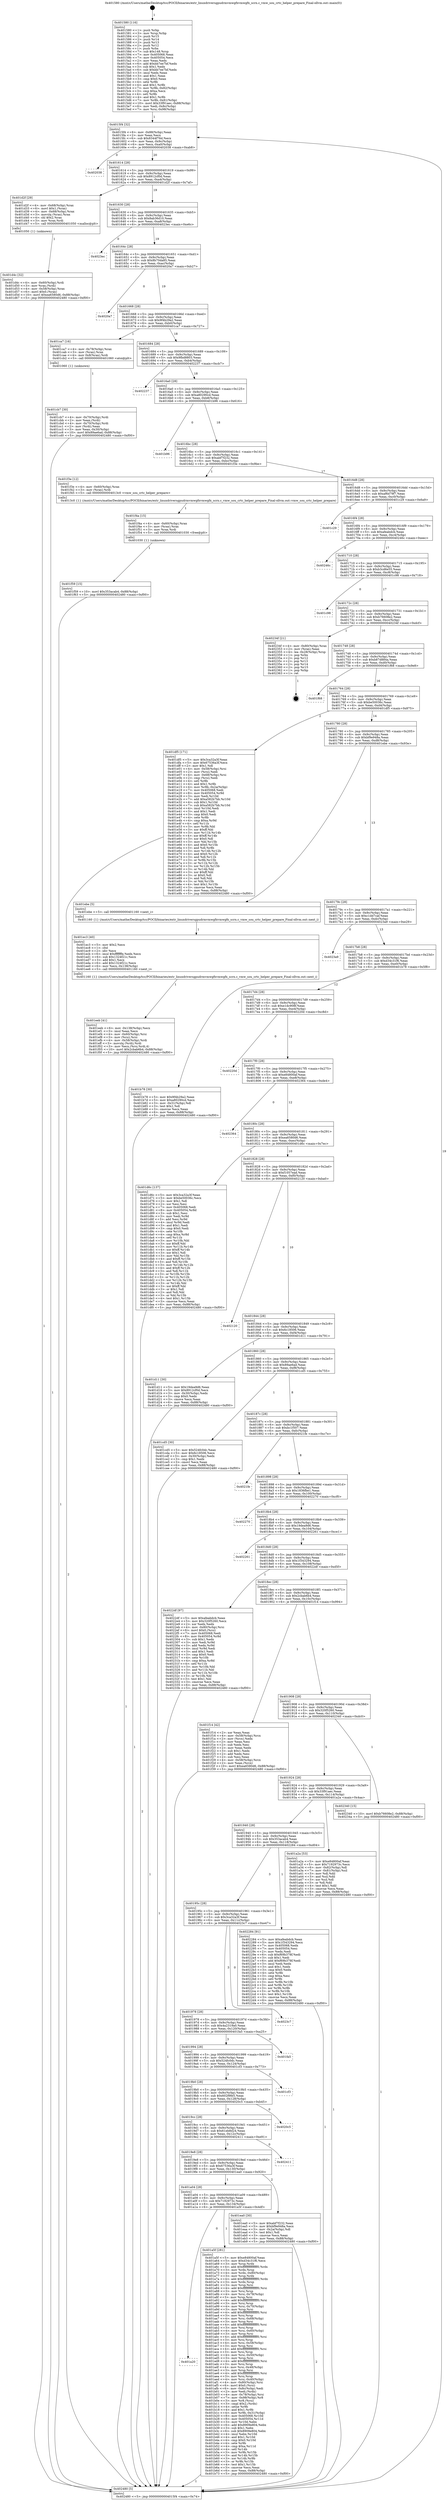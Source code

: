 digraph "0x401580" {
  label = "0x401580 (/mnt/c/Users/mathe/Desktop/tcc/POCII/binaries/extr_linuxdriversgpudrmvmwgfxvmwgfx_scrn.c_vmw_sou_crtc_helper_prepare_Final-ollvm.out::main(0))"
  labelloc = "t"
  node[shape=record]

  Entry [label="",width=0.3,height=0.3,shape=circle,fillcolor=black,style=filled]
  "0x4015f4" [label="{
     0x4015f4 [32]\l
     | [instrs]\l
     &nbsp;&nbsp;0x4015f4 \<+6\>: mov -0x88(%rbp),%eax\l
     &nbsp;&nbsp;0x4015fa \<+2\>: mov %eax,%ecx\l
     &nbsp;&nbsp;0x4015fc \<+6\>: sub $0x8344f76d,%ecx\l
     &nbsp;&nbsp;0x401602 \<+6\>: mov %eax,-0x9c(%rbp)\l
     &nbsp;&nbsp;0x401608 \<+6\>: mov %ecx,-0xa0(%rbp)\l
     &nbsp;&nbsp;0x40160e \<+6\>: je 0000000000402038 \<main+0xab8\>\l
  }"]
  "0x402038" [label="{
     0x402038\l
  }", style=dashed]
  "0x401614" [label="{
     0x401614 [28]\l
     | [instrs]\l
     &nbsp;&nbsp;0x401614 \<+5\>: jmp 0000000000401619 \<main+0x99\>\l
     &nbsp;&nbsp;0x401619 \<+6\>: mov -0x9c(%rbp),%eax\l
     &nbsp;&nbsp;0x40161f \<+5\>: sub $0x8912cf0d,%eax\l
     &nbsp;&nbsp;0x401624 \<+6\>: mov %eax,-0xa4(%rbp)\l
     &nbsp;&nbsp;0x40162a \<+6\>: je 0000000000401d2f \<main+0x7af\>\l
  }"]
  Exit [label="",width=0.3,height=0.3,shape=circle,fillcolor=black,style=filled,peripheries=2]
  "0x401d2f" [label="{
     0x401d2f [29]\l
     | [instrs]\l
     &nbsp;&nbsp;0x401d2f \<+4\>: mov -0x68(%rbp),%rax\l
     &nbsp;&nbsp;0x401d33 \<+6\>: movl $0x1,(%rax)\l
     &nbsp;&nbsp;0x401d39 \<+4\>: mov -0x68(%rbp),%rax\l
     &nbsp;&nbsp;0x401d3d \<+3\>: movslq (%rax),%rax\l
     &nbsp;&nbsp;0x401d40 \<+4\>: shl $0x2,%rax\l
     &nbsp;&nbsp;0x401d44 \<+3\>: mov %rax,%rdi\l
     &nbsp;&nbsp;0x401d47 \<+5\>: call 0000000000401050 \<malloc@plt\>\l
     | [calls]\l
     &nbsp;&nbsp;0x401050 \{1\} (unknown)\l
  }"]
  "0x401630" [label="{
     0x401630 [28]\l
     | [instrs]\l
     &nbsp;&nbsp;0x401630 \<+5\>: jmp 0000000000401635 \<main+0xb5\>\l
     &nbsp;&nbsp;0x401635 \<+6\>: mov -0x9c(%rbp),%eax\l
     &nbsp;&nbsp;0x40163b \<+5\>: sub $0x8ab36d10,%eax\l
     &nbsp;&nbsp;0x401640 \<+6\>: mov %eax,-0xa8(%rbp)\l
     &nbsp;&nbsp;0x401646 \<+6\>: je 00000000004023ec \<main+0xe6c\>\l
  }"]
  "0x401f59" [label="{
     0x401f59 [15]\l
     | [instrs]\l
     &nbsp;&nbsp;0x401f59 \<+10\>: movl $0x353acab4,-0x88(%rbp)\l
     &nbsp;&nbsp;0x401f63 \<+5\>: jmp 0000000000402480 \<main+0xf00\>\l
  }"]
  "0x4023ec" [label="{
     0x4023ec\l
  }", style=dashed]
  "0x40164c" [label="{
     0x40164c [28]\l
     | [instrs]\l
     &nbsp;&nbsp;0x40164c \<+5\>: jmp 0000000000401651 \<main+0xd1\>\l
     &nbsp;&nbsp;0x401651 \<+6\>: mov -0x9c(%rbp),%eax\l
     &nbsp;&nbsp;0x401657 \<+5\>: sub $0x8b70da85,%eax\l
     &nbsp;&nbsp;0x40165c \<+6\>: mov %eax,-0xac(%rbp)\l
     &nbsp;&nbsp;0x401662 \<+6\>: je 00000000004020a7 \<main+0xb27\>\l
  }"]
  "0x401f4a" [label="{
     0x401f4a [15]\l
     | [instrs]\l
     &nbsp;&nbsp;0x401f4a \<+4\>: mov -0x60(%rbp),%rax\l
     &nbsp;&nbsp;0x401f4e \<+3\>: mov (%rax),%rax\l
     &nbsp;&nbsp;0x401f51 \<+3\>: mov %rax,%rdi\l
     &nbsp;&nbsp;0x401f54 \<+5\>: call 0000000000401030 \<free@plt\>\l
     | [calls]\l
     &nbsp;&nbsp;0x401030 \{1\} (unknown)\l
  }"]
  "0x4020a7" [label="{
     0x4020a7\l
  }", style=dashed]
  "0x401668" [label="{
     0x401668 [28]\l
     | [instrs]\l
     &nbsp;&nbsp;0x401668 \<+5\>: jmp 000000000040166d \<main+0xed\>\l
     &nbsp;&nbsp;0x40166d \<+6\>: mov -0x9c(%rbp),%eax\l
     &nbsp;&nbsp;0x401673 \<+5\>: sub $0x9f4b29a2,%eax\l
     &nbsp;&nbsp;0x401678 \<+6\>: mov %eax,-0xb0(%rbp)\l
     &nbsp;&nbsp;0x40167e \<+6\>: je 0000000000401ca7 \<main+0x727\>\l
  }"]
  "0x401eeb" [label="{
     0x401eeb [41]\l
     | [instrs]\l
     &nbsp;&nbsp;0x401eeb \<+6\>: mov -0x138(%rbp),%ecx\l
     &nbsp;&nbsp;0x401ef1 \<+3\>: imul %eax,%ecx\l
     &nbsp;&nbsp;0x401ef4 \<+4\>: mov -0x60(%rbp),%rsi\l
     &nbsp;&nbsp;0x401ef8 \<+3\>: mov (%rsi),%rsi\l
     &nbsp;&nbsp;0x401efb \<+4\>: mov -0x58(%rbp),%rdi\l
     &nbsp;&nbsp;0x401eff \<+3\>: movslq (%rdi),%rdi\l
     &nbsp;&nbsp;0x401f02 \<+3\>: mov %ecx,(%rsi,%rdi,4)\l
     &nbsp;&nbsp;0x401f05 \<+10\>: movl $0x2cbab6b4,-0x88(%rbp)\l
     &nbsp;&nbsp;0x401f0f \<+5\>: jmp 0000000000402480 \<main+0xf00\>\l
  }"]
  "0x401ca7" [label="{
     0x401ca7 [16]\l
     | [instrs]\l
     &nbsp;&nbsp;0x401ca7 \<+4\>: mov -0x78(%rbp),%rax\l
     &nbsp;&nbsp;0x401cab \<+3\>: mov (%rax),%rax\l
     &nbsp;&nbsp;0x401cae \<+4\>: mov 0x8(%rax),%rdi\l
     &nbsp;&nbsp;0x401cb2 \<+5\>: call 0000000000401060 \<atoi@plt\>\l
     | [calls]\l
     &nbsp;&nbsp;0x401060 \{1\} (unknown)\l
  }"]
  "0x401684" [label="{
     0x401684 [28]\l
     | [instrs]\l
     &nbsp;&nbsp;0x401684 \<+5\>: jmp 0000000000401689 \<main+0x109\>\l
     &nbsp;&nbsp;0x401689 \<+6\>: mov -0x9c(%rbp),%eax\l
     &nbsp;&nbsp;0x40168f \<+5\>: sub $0x9fbd8803,%eax\l
     &nbsp;&nbsp;0x401694 \<+6\>: mov %eax,-0xb4(%rbp)\l
     &nbsp;&nbsp;0x40169a \<+6\>: je 0000000000402237 \<main+0xcb7\>\l
  }"]
  "0x401ec3" [label="{
     0x401ec3 [40]\l
     | [instrs]\l
     &nbsp;&nbsp;0x401ec3 \<+5\>: mov $0x2,%ecx\l
     &nbsp;&nbsp;0x401ec8 \<+1\>: cltd\l
     &nbsp;&nbsp;0x401ec9 \<+2\>: idiv %ecx\l
     &nbsp;&nbsp;0x401ecb \<+6\>: imul $0xfffffffe,%edx,%ecx\l
     &nbsp;&nbsp;0x401ed1 \<+6\>: sub $0x1324f21c,%ecx\l
     &nbsp;&nbsp;0x401ed7 \<+3\>: add $0x1,%ecx\l
     &nbsp;&nbsp;0x401eda \<+6\>: add $0x1324f21c,%ecx\l
     &nbsp;&nbsp;0x401ee0 \<+6\>: mov %ecx,-0x138(%rbp)\l
     &nbsp;&nbsp;0x401ee6 \<+5\>: call 0000000000401160 \<next_i\>\l
     | [calls]\l
     &nbsp;&nbsp;0x401160 \{1\} (/mnt/c/Users/mathe/Desktop/tcc/POCII/binaries/extr_linuxdriversgpudrmvmwgfxvmwgfx_scrn.c_vmw_sou_crtc_helper_prepare_Final-ollvm.out::next_i)\l
  }"]
  "0x402237" [label="{
     0x402237\l
  }", style=dashed]
  "0x4016a0" [label="{
     0x4016a0 [28]\l
     | [instrs]\l
     &nbsp;&nbsp;0x4016a0 \<+5\>: jmp 00000000004016a5 \<main+0x125\>\l
     &nbsp;&nbsp;0x4016a5 \<+6\>: mov -0x9c(%rbp),%eax\l
     &nbsp;&nbsp;0x4016ab \<+5\>: sub $0xa80290cd,%eax\l
     &nbsp;&nbsp;0x4016b0 \<+6\>: mov %eax,-0xb8(%rbp)\l
     &nbsp;&nbsp;0x4016b6 \<+6\>: je 0000000000401b96 \<main+0x616\>\l
  }"]
  "0x401d4c" [label="{
     0x401d4c [32]\l
     | [instrs]\l
     &nbsp;&nbsp;0x401d4c \<+4\>: mov -0x60(%rbp),%rdi\l
     &nbsp;&nbsp;0x401d50 \<+3\>: mov %rax,(%rdi)\l
     &nbsp;&nbsp;0x401d53 \<+4\>: mov -0x58(%rbp),%rax\l
     &nbsp;&nbsp;0x401d57 \<+6\>: movl $0x0,(%rax)\l
     &nbsp;&nbsp;0x401d5d \<+10\>: movl $0xea6580d6,-0x88(%rbp)\l
     &nbsp;&nbsp;0x401d67 \<+5\>: jmp 0000000000402480 \<main+0xf00\>\l
  }"]
  "0x401b96" [label="{
     0x401b96\l
  }", style=dashed]
  "0x4016bc" [label="{
     0x4016bc [28]\l
     | [instrs]\l
     &nbsp;&nbsp;0x4016bc \<+5\>: jmp 00000000004016c1 \<main+0x141\>\l
     &nbsp;&nbsp;0x4016c1 \<+6\>: mov -0x9c(%rbp),%eax\l
     &nbsp;&nbsp;0x4016c7 \<+5\>: sub $0xabf7f232,%eax\l
     &nbsp;&nbsp;0x4016cc \<+6\>: mov %eax,-0xbc(%rbp)\l
     &nbsp;&nbsp;0x4016d2 \<+6\>: je 0000000000401f3e \<main+0x9be\>\l
  }"]
  "0x401cb7" [label="{
     0x401cb7 [30]\l
     | [instrs]\l
     &nbsp;&nbsp;0x401cb7 \<+4\>: mov -0x70(%rbp),%rdi\l
     &nbsp;&nbsp;0x401cbb \<+2\>: mov %eax,(%rdi)\l
     &nbsp;&nbsp;0x401cbd \<+4\>: mov -0x70(%rbp),%rdi\l
     &nbsp;&nbsp;0x401cc1 \<+2\>: mov (%rdi),%eax\l
     &nbsp;&nbsp;0x401cc3 \<+3\>: mov %eax,-0x30(%rbp)\l
     &nbsp;&nbsp;0x401cc6 \<+10\>: movl $0x89ae6ad,-0x88(%rbp)\l
     &nbsp;&nbsp;0x401cd0 \<+5\>: jmp 0000000000402480 \<main+0xf00\>\l
  }"]
  "0x401f3e" [label="{
     0x401f3e [12]\l
     | [instrs]\l
     &nbsp;&nbsp;0x401f3e \<+4\>: mov -0x60(%rbp),%rax\l
     &nbsp;&nbsp;0x401f42 \<+3\>: mov (%rax),%rdi\l
     &nbsp;&nbsp;0x401f45 \<+5\>: call 00000000004013c0 \<vmw_sou_crtc_helper_prepare\>\l
     | [calls]\l
     &nbsp;&nbsp;0x4013c0 \{1\} (/mnt/c/Users/mathe/Desktop/tcc/POCII/binaries/extr_linuxdriversgpudrmvmwgfxvmwgfx_scrn.c_vmw_sou_crtc_helper_prepare_Final-ollvm.out::vmw_sou_crtc_helper_prepare)\l
  }"]
  "0x4016d8" [label="{
     0x4016d8 [28]\l
     | [instrs]\l
     &nbsp;&nbsp;0x4016d8 \<+5\>: jmp 00000000004016dd \<main+0x15d\>\l
     &nbsp;&nbsp;0x4016dd \<+6\>: mov -0x9c(%rbp),%eax\l
     &nbsp;&nbsp;0x4016e3 \<+5\>: sub $0xaf6d79f7,%eax\l
     &nbsp;&nbsp;0x4016e8 \<+6\>: mov %eax,-0xc0(%rbp)\l
     &nbsp;&nbsp;0x4016ee \<+6\>: je 0000000000401c29 \<main+0x6a9\>\l
  }"]
  "0x401a20" [label="{
     0x401a20\l
  }", style=dashed]
  "0x401c29" [label="{
     0x401c29\l
  }", style=dashed]
  "0x4016f4" [label="{
     0x4016f4 [28]\l
     | [instrs]\l
     &nbsp;&nbsp;0x4016f4 \<+5\>: jmp 00000000004016f9 \<main+0x179\>\l
     &nbsp;&nbsp;0x4016f9 \<+6\>: mov -0x9c(%rbp),%eax\l
     &nbsp;&nbsp;0x4016ff \<+5\>: sub $0xafeabdcb,%eax\l
     &nbsp;&nbsp;0x401704 \<+6\>: mov %eax,-0xc4(%rbp)\l
     &nbsp;&nbsp;0x40170a \<+6\>: je 000000000040246c \<main+0xeec\>\l
  }"]
  "0x401a5f" [label="{
     0x401a5f [281]\l
     | [instrs]\l
     &nbsp;&nbsp;0x401a5f \<+5\>: mov $0xe84800af,%eax\l
     &nbsp;&nbsp;0x401a64 \<+5\>: mov $0xd34c31f6,%ecx\l
     &nbsp;&nbsp;0x401a69 \<+3\>: mov %rsp,%rdx\l
     &nbsp;&nbsp;0x401a6c \<+4\>: add $0xfffffffffffffff0,%rdx\l
     &nbsp;&nbsp;0x401a70 \<+3\>: mov %rdx,%rsp\l
     &nbsp;&nbsp;0x401a73 \<+4\>: mov %rdx,-0x80(%rbp)\l
     &nbsp;&nbsp;0x401a77 \<+3\>: mov %rsp,%rdx\l
     &nbsp;&nbsp;0x401a7a \<+4\>: add $0xfffffffffffffff0,%rdx\l
     &nbsp;&nbsp;0x401a7e \<+3\>: mov %rdx,%rsp\l
     &nbsp;&nbsp;0x401a81 \<+3\>: mov %rsp,%rsi\l
     &nbsp;&nbsp;0x401a84 \<+4\>: add $0xfffffffffffffff0,%rsi\l
     &nbsp;&nbsp;0x401a88 \<+3\>: mov %rsi,%rsp\l
     &nbsp;&nbsp;0x401a8b \<+4\>: mov %rsi,-0x78(%rbp)\l
     &nbsp;&nbsp;0x401a8f \<+3\>: mov %rsp,%rsi\l
     &nbsp;&nbsp;0x401a92 \<+4\>: add $0xfffffffffffffff0,%rsi\l
     &nbsp;&nbsp;0x401a96 \<+3\>: mov %rsi,%rsp\l
     &nbsp;&nbsp;0x401a99 \<+4\>: mov %rsi,-0x70(%rbp)\l
     &nbsp;&nbsp;0x401a9d \<+3\>: mov %rsp,%rsi\l
     &nbsp;&nbsp;0x401aa0 \<+4\>: add $0xfffffffffffffff0,%rsi\l
     &nbsp;&nbsp;0x401aa4 \<+3\>: mov %rsi,%rsp\l
     &nbsp;&nbsp;0x401aa7 \<+4\>: mov %rsi,-0x68(%rbp)\l
     &nbsp;&nbsp;0x401aab \<+3\>: mov %rsp,%rsi\l
     &nbsp;&nbsp;0x401aae \<+4\>: add $0xfffffffffffffff0,%rsi\l
     &nbsp;&nbsp;0x401ab2 \<+3\>: mov %rsi,%rsp\l
     &nbsp;&nbsp;0x401ab5 \<+4\>: mov %rsi,-0x60(%rbp)\l
     &nbsp;&nbsp;0x401ab9 \<+3\>: mov %rsp,%rsi\l
     &nbsp;&nbsp;0x401abc \<+4\>: add $0xfffffffffffffff0,%rsi\l
     &nbsp;&nbsp;0x401ac0 \<+3\>: mov %rsi,%rsp\l
     &nbsp;&nbsp;0x401ac3 \<+4\>: mov %rsi,-0x58(%rbp)\l
     &nbsp;&nbsp;0x401ac7 \<+3\>: mov %rsp,%rsi\l
     &nbsp;&nbsp;0x401aca \<+4\>: add $0xfffffffffffffff0,%rsi\l
     &nbsp;&nbsp;0x401ace \<+3\>: mov %rsi,%rsp\l
     &nbsp;&nbsp;0x401ad1 \<+4\>: mov %rsi,-0x50(%rbp)\l
     &nbsp;&nbsp;0x401ad5 \<+3\>: mov %rsp,%rsi\l
     &nbsp;&nbsp;0x401ad8 \<+4\>: add $0xfffffffffffffff0,%rsi\l
     &nbsp;&nbsp;0x401adc \<+3\>: mov %rsi,%rsp\l
     &nbsp;&nbsp;0x401adf \<+4\>: mov %rsi,-0x48(%rbp)\l
     &nbsp;&nbsp;0x401ae3 \<+3\>: mov %rsp,%rsi\l
     &nbsp;&nbsp;0x401ae6 \<+4\>: add $0xfffffffffffffff0,%rsi\l
     &nbsp;&nbsp;0x401aea \<+3\>: mov %rsi,%rsp\l
     &nbsp;&nbsp;0x401aed \<+4\>: mov %rsi,-0x40(%rbp)\l
     &nbsp;&nbsp;0x401af1 \<+4\>: mov -0x80(%rbp),%rsi\l
     &nbsp;&nbsp;0x401af5 \<+6\>: movl $0x0,(%rsi)\l
     &nbsp;&nbsp;0x401afb \<+6\>: mov -0x8c(%rbp),%edi\l
     &nbsp;&nbsp;0x401b01 \<+2\>: mov %edi,(%rdx)\l
     &nbsp;&nbsp;0x401b03 \<+4\>: mov -0x78(%rbp),%rsi\l
     &nbsp;&nbsp;0x401b07 \<+7\>: mov -0x98(%rbp),%r8\l
     &nbsp;&nbsp;0x401b0e \<+3\>: mov %r8,(%rsi)\l
     &nbsp;&nbsp;0x401b11 \<+3\>: cmpl $0x2,(%rdx)\l
     &nbsp;&nbsp;0x401b14 \<+4\>: setne %r9b\l
     &nbsp;&nbsp;0x401b18 \<+4\>: and $0x1,%r9b\l
     &nbsp;&nbsp;0x401b1c \<+4\>: mov %r9b,-0x31(%rbp)\l
     &nbsp;&nbsp;0x401b20 \<+8\>: mov 0x405068,%r10d\l
     &nbsp;&nbsp;0x401b28 \<+8\>: mov 0x405054,%r11d\l
     &nbsp;&nbsp;0x401b30 \<+3\>: mov %r10d,%ebx\l
     &nbsp;&nbsp;0x401b33 \<+6\>: add $0x8909e804,%ebx\l
     &nbsp;&nbsp;0x401b39 \<+3\>: sub $0x1,%ebx\l
     &nbsp;&nbsp;0x401b3c \<+6\>: sub $0x8909e804,%ebx\l
     &nbsp;&nbsp;0x401b42 \<+4\>: imul %ebx,%r10d\l
     &nbsp;&nbsp;0x401b46 \<+4\>: and $0x1,%r10d\l
     &nbsp;&nbsp;0x401b4a \<+4\>: cmp $0x0,%r10d\l
     &nbsp;&nbsp;0x401b4e \<+4\>: sete %r9b\l
     &nbsp;&nbsp;0x401b52 \<+4\>: cmp $0xa,%r11d\l
     &nbsp;&nbsp;0x401b56 \<+4\>: setl %r14b\l
     &nbsp;&nbsp;0x401b5a \<+3\>: mov %r9b,%r15b\l
     &nbsp;&nbsp;0x401b5d \<+3\>: and %r14b,%r15b\l
     &nbsp;&nbsp;0x401b60 \<+3\>: xor %r14b,%r9b\l
     &nbsp;&nbsp;0x401b63 \<+3\>: or %r9b,%r15b\l
     &nbsp;&nbsp;0x401b66 \<+4\>: test $0x1,%r15b\l
     &nbsp;&nbsp;0x401b6a \<+3\>: cmovne %ecx,%eax\l
     &nbsp;&nbsp;0x401b6d \<+6\>: mov %eax,-0x88(%rbp)\l
     &nbsp;&nbsp;0x401b73 \<+5\>: jmp 0000000000402480 \<main+0xf00\>\l
  }"]
  "0x40246c" [label="{
     0x40246c\l
  }", style=dashed]
  "0x401710" [label="{
     0x401710 [28]\l
     | [instrs]\l
     &nbsp;&nbsp;0x401710 \<+5\>: jmp 0000000000401715 \<main+0x195\>\l
     &nbsp;&nbsp;0x401715 \<+6\>: mov -0x9c(%rbp),%eax\l
     &nbsp;&nbsp;0x40171b \<+5\>: sub $0xb3cd6e55,%eax\l
     &nbsp;&nbsp;0x401720 \<+6\>: mov %eax,-0xc8(%rbp)\l
     &nbsp;&nbsp;0x401726 \<+6\>: je 0000000000401c98 \<main+0x718\>\l
  }"]
  "0x401a04" [label="{
     0x401a04 [28]\l
     | [instrs]\l
     &nbsp;&nbsp;0x401a04 \<+5\>: jmp 0000000000401a09 \<main+0x489\>\l
     &nbsp;&nbsp;0x401a09 \<+6\>: mov -0x9c(%rbp),%eax\l
     &nbsp;&nbsp;0x401a0f \<+5\>: sub $0x7192973c,%eax\l
     &nbsp;&nbsp;0x401a14 \<+6\>: mov %eax,-0x134(%rbp)\l
     &nbsp;&nbsp;0x401a1a \<+6\>: je 0000000000401a5f \<main+0x4df\>\l
  }"]
  "0x401c98" [label="{
     0x401c98\l
  }", style=dashed]
  "0x40172c" [label="{
     0x40172c [28]\l
     | [instrs]\l
     &nbsp;&nbsp;0x40172c \<+5\>: jmp 0000000000401731 \<main+0x1b1\>\l
     &nbsp;&nbsp;0x401731 \<+6\>: mov -0x9c(%rbp),%eax\l
     &nbsp;&nbsp;0x401737 \<+5\>: sub $0xb76608e2,%eax\l
     &nbsp;&nbsp;0x40173c \<+6\>: mov %eax,-0xcc(%rbp)\l
     &nbsp;&nbsp;0x401742 \<+6\>: je 000000000040234f \<main+0xdcf\>\l
  }"]
  "0x401ea0" [label="{
     0x401ea0 [30]\l
     | [instrs]\l
     &nbsp;&nbsp;0x401ea0 \<+5\>: mov $0xabf7f232,%eax\l
     &nbsp;&nbsp;0x401ea5 \<+5\>: mov $0xbf9e948a,%ecx\l
     &nbsp;&nbsp;0x401eaa \<+3\>: mov -0x2a(%rbp),%dl\l
     &nbsp;&nbsp;0x401ead \<+3\>: test $0x1,%dl\l
     &nbsp;&nbsp;0x401eb0 \<+3\>: cmovne %ecx,%eax\l
     &nbsp;&nbsp;0x401eb3 \<+6\>: mov %eax,-0x88(%rbp)\l
     &nbsp;&nbsp;0x401eb9 \<+5\>: jmp 0000000000402480 \<main+0xf00\>\l
  }"]
  "0x40234f" [label="{
     0x40234f [21]\l
     | [instrs]\l
     &nbsp;&nbsp;0x40234f \<+4\>: mov -0x80(%rbp),%rax\l
     &nbsp;&nbsp;0x402353 \<+2\>: mov (%rax),%eax\l
     &nbsp;&nbsp;0x402355 \<+4\>: lea -0x28(%rbp),%rsp\l
     &nbsp;&nbsp;0x402359 \<+1\>: pop %rbx\l
     &nbsp;&nbsp;0x40235a \<+2\>: pop %r12\l
     &nbsp;&nbsp;0x40235c \<+2\>: pop %r13\l
     &nbsp;&nbsp;0x40235e \<+2\>: pop %r14\l
     &nbsp;&nbsp;0x402360 \<+2\>: pop %r15\l
     &nbsp;&nbsp;0x402362 \<+1\>: pop %rbp\l
     &nbsp;&nbsp;0x402363 \<+1\>: ret\l
  }"]
  "0x401748" [label="{
     0x401748 [28]\l
     | [instrs]\l
     &nbsp;&nbsp;0x401748 \<+5\>: jmp 000000000040174d \<main+0x1cd\>\l
     &nbsp;&nbsp;0x40174d \<+6\>: mov -0x9c(%rbp),%eax\l
     &nbsp;&nbsp;0x401753 \<+5\>: sub $0xb87d884a,%eax\l
     &nbsp;&nbsp;0x401758 \<+6\>: mov %eax,-0xd0(%rbp)\l
     &nbsp;&nbsp;0x40175e \<+6\>: je 0000000000401f68 \<main+0x9e8\>\l
  }"]
  "0x4019e8" [label="{
     0x4019e8 [28]\l
     | [instrs]\l
     &nbsp;&nbsp;0x4019e8 \<+5\>: jmp 00000000004019ed \<main+0x46d\>\l
     &nbsp;&nbsp;0x4019ed \<+6\>: mov -0x9c(%rbp),%eax\l
     &nbsp;&nbsp;0x4019f3 \<+5\>: sub $0x67536a3f,%eax\l
     &nbsp;&nbsp;0x4019f8 \<+6\>: mov %eax,-0x130(%rbp)\l
     &nbsp;&nbsp;0x4019fe \<+6\>: je 0000000000401ea0 \<main+0x920\>\l
  }"]
  "0x401f68" [label="{
     0x401f68\l
  }", style=dashed]
  "0x401764" [label="{
     0x401764 [28]\l
     | [instrs]\l
     &nbsp;&nbsp;0x401764 \<+5\>: jmp 0000000000401769 \<main+0x1e9\>\l
     &nbsp;&nbsp;0x401769 \<+6\>: mov -0x9c(%rbp),%eax\l
     &nbsp;&nbsp;0x40176f \<+5\>: sub $0xbe50036c,%eax\l
     &nbsp;&nbsp;0x401774 \<+6\>: mov %eax,-0xd4(%rbp)\l
     &nbsp;&nbsp;0x40177a \<+6\>: je 0000000000401df5 \<main+0x875\>\l
  }"]
  "0x402411" [label="{
     0x402411\l
  }", style=dashed]
  "0x401df5" [label="{
     0x401df5 [171]\l
     | [instrs]\l
     &nbsp;&nbsp;0x401df5 \<+5\>: mov $0x3ca32a3f,%eax\l
     &nbsp;&nbsp;0x401dfa \<+5\>: mov $0x67536a3f,%ecx\l
     &nbsp;&nbsp;0x401dff \<+2\>: mov $0x1,%dl\l
     &nbsp;&nbsp;0x401e01 \<+4\>: mov -0x58(%rbp),%rsi\l
     &nbsp;&nbsp;0x401e05 \<+2\>: mov (%rsi),%edi\l
     &nbsp;&nbsp;0x401e07 \<+4\>: mov -0x68(%rbp),%rsi\l
     &nbsp;&nbsp;0x401e0b \<+2\>: cmp (%rsi),%edi\l
     &nbsp;&nbsp;0x401e0d \<+4\>: setl %r8b\l
     &nbsp;&nbsp;0x401e11 \<+4\>: and $0x1,%r8b\l
     &nbsp;&nbsp;0x401e15 \<+4\>: mov %r8b,-0x2a(%rbp)\l
     &nbsp;&nbsp;0x401e19 \<+7\>: mov 0x405068,%edi\l
     &nbsp;&nbsp;0x401e20 \<+8\>: mov 0x405054,%r9d\l
     &nbsp;&nbsp;0x401e28 \<+3\>: mov %edi,%r10d\l
     &nbsp;&nbsp;0x401e2b \<+7\>: add $0xa582b7bb,%r10d\l
     &nbsp;&nbsp;0x401e32 \<+4\>: sub $0x1,%r10d\l
     &nbsp;&nbsp;0x401e36 \<+7\>: sub $0xa582b7bb,%r10d\l
     &nbsp;&nbsp;0x401e3d \<+4\>: imul %r10d,%edi\l
     &nbsp;&nbsp;0x401e41 \<+3\>: and $0x1,%edi\l
     &nbsp;&nbsp;0x401e44 \<+3\>: cmp $0x0,%edi\l
     &nbsp;&nbsp;0x401e47 \<+4\>: sete %r8b\l
     &nbsp;&nbsp;0x401e4b \<+4\>: cmp $0xa,%r9d\l
     &nbsp;&nbsp;0x401e4f \<+4\>: setl %r11b\l
     &nbsp;&nbsp;0x401e53 \<+3\>: mov %r8b,%bl\l
     &nbsp;&nbsp;0x401e56 \<+3\>: xor $0xff,%bl\l
     &nbsp;&nbsp;0x401e59 \<+3\>: mov %r11b,%r14b\l
     &nbsp;&nbsp;0x401e5c \<+4\>: xor $0xff,%r14b\l
     &nbsp;&nbsp;0x401e60 \<+3\>: xor $0x0,%dl\l
     &nbsp;&nbsp;0x401e63 \<+3\>: mov %bl,%r15b\l
     &nbsp;&nbsp;0x401e66 \<+4\>: and $0x0,%r15b\l
     &nbsp;&nbsp;0x401e6a \<+3\>: and %dl,%r8b\l
     &nbsp;&nbsp;0x401e6d \<+3\>: mov %r14b,%r12b\l
     &nbsp;&nbsp;0x401e70 \<+4\>: and $0x0,%r12b\l
     &nbsp;&nbsp;0x401e74 \<+3\>: and %dl,%r11b\l
     &nbsp;&nbsp;0x401e77 \<+3\>: or %r8b,%r15b\l
     &nbsp;&nbsp;0x401e7a \<+3\>: or %r11b,%r12b\l
     &nbsp;&nbsp;0x401e7d \<+3\>: xor %r12b,%r15b\l
     &nbsp;&nbsp;0x401e80 \<+3\>: or %r14b,%bl\l
     &nbsp;&nbsp;0x401e83 \<+3\>: xor $0xff,%bl\l
     &nbsp;&nbsp;0x401e86 \<+3\>: or $0x0,%dl\l
     &nbsp;&nbsp;0x401e89 \<+2\>: and %dl,%bl\l
     &nbsp;&nbsp;0x401e8b \<+3\>: or %bl,%r15b\l
     &nbsp;&nbsp;0x401e8e \<+4\>: test $0x1,%r15b\l
     &nbsp;&nbsp;0x401e92 \<+3\>: cmovne %ecx,%eax\l
     &nbsp;&nbsp;0x401e95 \<+6\>: mov %eax,-0x88(%rbp)\l
     &nbsp;&nbsp;0x401e9b \<+5\>: jmp 0000000000402480 \<main+0xf00\>\l
  }"]
  "0x401780" [label="{
     0x401780 [28]\l
     | [instrs]\l
     &nbsp;&nbsp;0x401780 \<+5\>: jmp 0000000000401785 \<main+0x205\>\l
     &nbsp;&nbsp;0x401785 \<+6\>: mov -0x9c(%rbp),%eax\l
     &nbsp;&nbsp;0x40178b \<+5\>: sub $0xbf9e948a,%eax\l
     &nbsp;&nbsp;0x401790 \<+6\>: mov %eax,-0xd8(%rbp)\l
     &nbsp;&nbsp;0x401796 \<+6\>: je 0000000000401ebe \<main+0x93e\>\l
  }"]
  "0x4019cc" [label="{
     0x4019cc [28]\l
     | [instrs]\l
     &nbsp;&nbsp;0x4019cc \<+5\>: jmp 00000000004019d1 \<main+0x451\>\l
     &nbsp;&nbsp;0x4019d1 \<+6\>: mov -0x9c(%rbp),%eax\l
     &nbsp;&nbsp;0x4019d7 \<+5\>: sub $0x61eb8d24,%eax\l
     &nbsp;&nbsp;0x4019dc \<+6\>: mov %eax,-0x12c(%rbp)\l
     &nbsp;&nbsp;0x4019e2 \<+6\>: je 0000000000402411 \<main+0xe91\>\l
  }"]
  "0x401ebe" [label="{
     0x401ebe [5]\l
     | [instrs]\l
     &nbsp;&nbsp;0x401ebe \<+5\>: call 0000000000401160 \<next_i\>\l
     | [calls]\l
     &nbsp;&nbsp;0x401160 \{1\} (/mnt/c/Users/mathe/Desktop/tcc/POCII/binaries/extr_linuxdriversgpudrmvmwgfxvmwgfx_scrn.c_vmw_sou_crtc_helper_prepare_Final-ollvm.out::next_i)\l
  }"]
  "0x40179c" [label="{
     0x40179c [28]\l
     | [instrs]\l
     &nbsp;&nbsp;0x40179c \<+5\>: jmp 00000000004017a1 \<main+0x221\>\l
     &nbsp;&nbsp;0x4017a1 \<+6\>: mov -0x9c(%rbp),%eax\l
     &nbsp;&nbsp;0x4017a7 \<+5\>: sub $0xc1dd7caf,%eax\l
     &nbsp;&nbsp;0x4017ac \<+6\>: mov %eax,-0xdc(%rbp)\l
     &nbsp;&nbsp;0x4017b2 \<+6\>: je 00000000004023a9 \<main+0xe29\>\l
  }"]
  "0x4020c5" [label="{
     0x4020c5\l
  }", style=dashed]
  "0x4023a9" [label="{
     0x4023a9\l
  }", style=dashed]
  "0x4017b8" [label="{
     0x4017b8 [28]\l
     | [instrs]\l
     &nbsp;&nbsp;0x4017b8 \<+5\>: jmp 00000000004017bd \<main+0x23d\>\l
     &nbsp;&nbsp;0x4017bd \<+6\>: mov -0x9c(%rbp),%eax\l
     &nbsp;&nbsp;0x4017c3 \<+5\>: sub $0xd34c31f6,%eax\l
     &nbsp;&nbsp;0x4017c8 \<+6\>: mov %eax,-0xe0(%rbp)\l
     &nbsp;&nbsp;0x4017ce \<+6\>: je 0000000000401b78 \<main+0x5f8\>\l
  }"]
  "0x4019b0" [label="{
     0x4019b0 [28]\l
     | [instrs]\l
     &nbsp;&nbsp;0x4019b0 \<+5\>: jmp 00000000004019b5 \<main+0x435\>\l
     &nbsp;&nbsp;0x4019b5 \<+6\>: mov -0x9c(%rbp),%eax\l
     &nbsp;&nbsp;0x4019bb \<+5\>: sub $0x602f9fe5,%eax\l
     &nbsp;&nbsp;0x4019c0 \<+6\>: mov %eax,-0x128(%rbp)\l
     &nbsp;&nbsp;0x4019c6 \<+6\>: je 00000000004020c5 \<main+0xb45\>\l
  }"]
  "0x401b78" [label="{
     0x401b78 [30]\l
     | [instrs]\l
     &nbsp;&nbsp;0x401b78 \<+5\>: mov $0x9f4b29a2,%eax\l
     &nbsp;&nbsp;0x401b7d \<+5\>: mov $0xa80290cd,%ecx\l
     &nbsp;&nbsp;0x401b82 \<+3\>: mov -0x31(%rbp),%dl\l
     &nbsp;&nbsp;0x401b85 \<+3\>: test $0x1,%dl\l
     &nbsp;&nbsp;0x401b88 \<+3\>: cmovne %ecx,%eax\l
     &nbsp;&nbsp;0x401b8b \<+6\>: mov %eax,-0x88(%rbp)\l
     &nbsp;&nbsp;0x401b91 \<+5\>: jmp 0000000000402480 \<main+0xf00\>\l
  }"]
  "0x4017d4" [label="{
     0x4017d4 [28]\l
     | [instrs]\l
     &nbsp;&nbsp;0x4017d4 \<+5\>: jmp 00000000004017d9 \<main+0x259\>\l
     &nbsp;&nbsp;0x4017d9 \<+6\>: mov -0x9c(%rbp),%eax\l
     &nbsp;&nbsp;0x4017df \<+5\>: sub $0xe1dc908f,%eax\l
     &nbsp;&nbsp;0x4017e4 \<+6\>: mov %eax,-0xe4(%rbp)\l
     &nbsp;&nbsp;0x4017ea \<+6\>: je 000000000040220d \<main+0xc8d\>\l
  }"]
  "0x401cf3" [label="{
     0x401cf3\l
  }", style=dashed]
  "0x40220d" [label="{
     0x40220d\l
  }", style=dashed]
  "0x4017f0" [label="{
     0x4017f0 [28]\l
     | [instrs]\l
     &nbsp;&nbsp;0x4017f0 \<+5\>: jmp 00000000004017f5 \<main+0x275\>\l
     &nbsp;&nbsp;0x4017f5 \<+6\>: mov -0x9c(%rbp),%eax\l
     &nbsp;&nbsp;0x4017fb \<+5\>: sub $0xe84800af,%eax\l
     &nbsp;&nbsp;0x401800 \<+6\>: mov %eax,-0xe8(%rbp)\l
     &nbsp;&nbsp;0x401806 \<+6\>: je 0000000000402364 \<main+0xde4\>\l
  }"]
  "0x401994" [label="{
     0x401994 [28]\l
     | [instrs]\l
     &nbsp;&nbsp;0x401994 \<+5\>: jmp 0000000000401999 \<main+0x419\>\l
     &nbsp;&nbsp;0x401999 \<+6\>: mov -0x9c(%rbp),%eax\l
     &nbsp;&nbsp;0x40199f \<+5\>: sub $0x524fc0dc,%eax\l
     &nbsp;&nbsp;0x4019a4 \<+6\>: mov %eax,-0x124(%rbp)\l
     &nbsp;&nbsp;0x4019aa \<+6\>: je 0000000000401cf3 \<main+0x773\>\l
  }"]
  "0x402364" [label="{
     0x402364\l
  }", style=dashed]
  "0x40180c" [label="{
     0x40180c [28]\l
     | [instrs]\l
     &nbsp;&nbsp;0x40180c \<+5\>: jmp 0000000000401811 \<main+0x291\>\l
     &nbsp;&nbsp;0x401811 \<+6\>: mov -0x9c(%rbp),%eax\l
     &nbsp;&nbsp;0x401817 \<+5\>: sub $0xea6580d6,%eax\l
     &nbsp;&nbsp;0x40181c \<+6\>: mov %eax,-0xec(%rbp)\l
     &nbsp;&nbsp;0x401822 \<+6\>: je 0000000000401d6c \<main+0x7ec\>\l
  }"]
  "0x401fa5" [label="{
     0x401fa5\l
  }", style=dashed]
  "0x401d6c" [label="{
     0x401d6c [137]\l
     | [instrs]\l
     &nbsp;&nbsp;0x401d6c \<+5\>: mov $0x3ca32a3f,%eax\l
     &nbsp;&nbsp;0x401d71 \<+5\>: mov $0xbe50036c,%ecx\l
     &nbsp;&nbsp;0x401d76 \<+2\>: mov $0x1,%dl\l
     &nbsp;&nbsp;0x401d78 \<+2\>: xor %esi,%esi\l
     &nbsp;&nbsp;0x401d7a \<+7\>: mov 0x405068,%edi\l
     &nbsp;&nbsp;0x401d81 \<+8\>: mov 0x405054,%r8d\l
     &nbsp;&nbsp;0x401d89 \<+3\>: sub $0x1,%esi\l
     &nbsp;&nbsp;0x401d8c \<+3\>: mov %edi,%r9d\l
     &nbsp;&nbsp;0x401d8f \<+3\>: add %esi,%r9d\l
     &nbsp;&nbsp;0x401d92 \<+4\>: imul %r9d,%edi\l
     &nbsp;&nbsp;0x401d96 \<+3\>: and $0x1,%edi\l
     &nbsp;&nbsp;0x401d99 \<+3\>: cmp $0x0,%edi\l
     &nbsp;&nbsp;0x401d9c \<+4\>: sete %r10b\l
     &nbsp;&nbsp;0x401da0 \<+4\>: cmp $0xa,%r8d\l
     &nbsp;&nbsp;0x401da4 \<+4\>: setl %r11b\l
     &nbsp;&nbsp;0x401da8 \<+3\>: mov %r10b,%bl\l
     &nbsp;&nbsp;0x401dab \<+3\>: xor $0xff,%bl\l
     &nbsp;&nbsp;0x401dae \<+3\>: mov %r11b,%r14b\l
     &nbsp;&nbsp;0x401db1 \<+4\>: xor $0xff,%r14b\l
     &nbsp;&nbsp;0x401db5 \<+3\>: xor $0x1,%dl\l
     &nbsp;&nbsp;0x401db8 \<+3\>: mov %bl,%r15b\l
     &nbsp;&nbsp;0x401dbb \<+4\>: and $0xff,%r15b\l
     &nbsp;&nbsp;0x401dbf \<+3\>: and %dl,%r10b\l
     &nbsp;&nbsp;0x401dc2 \<+3\>: mov %r14b,%r12b\l
     &nbsp;&nbsp;0x401dc5 \<+4\>: and $0xff,%r12b\l
     &nbsp;&nbsp;0x401dc9 \<+3\>: and %dl,%r11b\l
     &nbsp;&nbsp;0x401dcc \<+3\>: or %r10b,%r15b\l
     &nbsp;&nbsp;0x401dcf \<+3\>: or %r11b,%r12b\l
     &nbsp;&nbsp;0x401dd2 \<+3\>: xor %r12b,%r15b\l
     &nbsp;&nbsp;0x401dd5 \<+3\>: or %r14b,%bl\l
     &nbsp;&nbsp;0x401dd8 \<+3\>: xor $0xff,%bl\l
     &nbsp;&nbsp;0x401ddb \<+3\>: or $0x1,%dl\l
     &nbsp;&nbsp;0x401dde \<+2\>: and %dl,%bl\l
     &nbsp;&nbsp;0x401de0 \<+3\>: or %bl,%r15b\l
     &nbsp;&nbsp;0x401de3 \<+4\>: test $0x1,%r15b\l
     &nbsp;&nbsp;0x401de7 \<+3\>: cmovne %ecx,%eax\l
     &nbsp;&nbsp;0x401dea \<+6\>: mov %eax,-0x88(%rbp)\l
     &nbsp;&nbsp;0x401df0 \<+5\>: jmp 0000000000402480 \<main+0xf00\>\l
  }"]
  "0x401828" [label="{
     0x401828 [28]\l
     | [instrs]\l
     &nbsp;&nbsp;0x401828 \<+5\>: jmp 000000000040182d \<main+0x2ad\>\l
     &nbsp;&nbsp;0x40182d \<+6\>: mov -0x9c(%rbp),%eax\l
     &nbsp;&nbsp;0x401833 \<+5\>: sub $0xf1057ead,%eax\l
     &nbsp;&nbsp;0x401838 \<+6\>: mov %eax,-0xf0(%rbp)\l
     &nbsp;&nbsp;0x40183e \<+6\>: je 0000000000402120 \<main+0xba0\>\l
  }"]
  "0x401978" [label="{
     0x401978 [28]\l
     | [instrs]\l
     &nbsp;&nbsp;0x401978 \<+5\>: jmp 000000000040197d \<main+0x3fd\>\l
     &nbsp;&nbsp;0x40197d \<+6\>: mov -0x9c(%rbp),%eax\l
     &nbsp;&nbsp;0x401983 \<+5\>: sub $0x4a2319a0,%eax\l
     &nbsp;&nbsp;0x401988 \<+6\>: mov %eax,-0x120(%rbp)\l
     &nbsp;&nbsp;0x40198e \<+6\>: je 0000000000401fa5 \<main+0xa25\>\l
  }"]
  "0x402120" [label="{
     0x402120\l
  }", style=dashed]
  "0x401844" [label="{
     0x401844 [28]\l
     | [instrs]\l
     &nbsp;&nbsp;0x401844 \<+5\>: jmp 0000000000401849 \<main+0x2c9\>\l
     &nbsp;&nbsp;0x401849 \<+6\>: mov -0x9c(%rbp),%eax\l
     &nbsp;&nbsp;0x40184f \<+5\>: sub $0x6c18506,%eax\l
     &nbsp;&nbsp;0x401854 \<+6\>: mov %eax,-0xf4(%rbp)\l
     &nbsp;&nbsp;0x40185a \<+6\>: je 0000000000401d11 \<main+0x791\>\l
  }"]
  "0x4023c7" [label="{
     0x4023c7\l
  }", style=dashed]
  "0x401d11" [label="{
     0x401d11 [30]\l
     | [instrs]\l
     &nbsp;&nbsp;0x401d11 \<+5\>: mov $0x19dea9d6,%eax\l
     &nbsp;&nbsp;0x401d16 \<+5\>: mov $0x8912cf0d,%ecx\l
     &nbsp;&nbsp;0x401d1b \<+3\>: mov -0x30(%rbp),%edx\l
     &nbsp;&nbsp;0x401d1e \<+3\>: cmp $0x0,%edx\l
     &nbsp;&nbsp;0x401d21 \<+3\>: cmove %ecx,%eax\l
     &nbsp;&nbsp;0x401d24 \<+6\>: mov %eax,-0x88(%rbp)\l
     &nbsp;&nbsp;0x401d2a \<+5\>: jmp 0000000000402480 \<main+0xf00\>\l
  }"]
  "0x401860" [label="{
     0x401860 [28]\l
     | [instrs]\l
     &nbsp;&nbsp;0x401860 \<+5\>: jmp 0000000000401865 \<main+0x2e5\>\l
     &nbsp;&nbsp;0x401865 \<+6\>: mov -0x9c(%rbp),%eax\l
     &nbsp;&nbsp;0x40186b \<+5\>: sub $0x89ae6ad,%eax\l
     &nbsp;&nbsp;0x401870 \<+6\>: mov %eax,-0xf8(%rbp)\l
     &nbsp;&nbsp;0x401876 \<+6\>: je 0000000000401cd5 \<main+0x755\>\l
  }"]
  "0x40195c" [label="{
     0x40195c [28]\l
     | [instrs]\l
     &nbsp;&nbsp;0x40195c \<+5\>: jmp 0000000000401961 \<main+0x3e1\>\l
     &nbsp;&nbsp;0x401961 \<+6\>: mov -0x9c(%rbp),%eax\l
     &nbsp;&nbsp;0x401967 \<+5\>: sub $0x3ca32a3f,%eax\l
     &nbsp;&nbsp;0x40196c \<+6\>: mov %eax,-0x11c(%rbp)\l
     &nbsp;&nbsp;0x401972 \<+6\>: je 00000000004023c7 \<main+0xe47\>\l
  }"]
  "0x401cd5" [label="{
     0x401cd5 [30]\l
     | [instrs]\l
     &nbsp;&nbsp;0x401cd5 \<+5\>: mov $0x524fc0dc,%eax\l
     &nbsp;&nbsp;0x401cda \<+5\>: mov $0x6c18506,%ecx\l
     &nbsp;&nbsp;0x401cdf \<+3\>: mov -0x30(%rbp),%edx\l
     &nbsp;&nbsp;0x401ce2 \<+3\>: cmp $0x1,%edx\l
     &nbsp;&nbsp;0x401ce5 \<+3\>: cmovl %ecx,%eax\l
     &nbsp;&nbsp;0x401ce8 \<+6\>: mov %eax,-0x88(%rbp)\l
     &nbsp;&nbsp;0x401cee \<+5\>: jmp 0000000000402480 \<main+0xf00\>\l
  }"]
  "0x40187c" [label="{
     0x40187c [28]\l
     | [instrs]\l
     &nbsp;&nbsp;0x40187c \<+5\>: jmp 0000000000401881 \<main+0x301\>\l
     &nbsp;&nbsp;0x401881 \<+6\>: mov -0x9c(%rbp),%eax\l
     &nbsp;&nbsp;0x401887 \<+5\>: sub $0xbc1f507,%eax\l
     &nbsp;&nbsp;0x40188c \<+6\>: mov %eax,-0xfc(%rbp)\l
     &nbsp;&nbsp;0x401892 \<+6\>: je 00000000004021fe \<main+0xc7e\>\l
  }"]
  "0x402284" [label="{
     0x402284 [91]\l
     | [instrs]\l
     &nbsp;&nbsp;0x402284 \<+5\>: mov $0xafeabdcb,%eax\l
     &nbsp;&nbsp;0x402289 \<+5\>: mov $0x1f343294,%ecx\l
     &nbsp;&nbsp;0x40228e \<+7\>: mov 0x405068,%edx\l
     &nbsp;&nbsp;0x402295 \<+7\>: mov 0x405054,%esi\l
     &nbsp;&nbsp;0x40229c \<+2\>: mov %edx,%edi\l
     &nbsp;&nbsp;0x40229e \<+6\>: sub $0xf69b378f,%edi\l
     &nbsp;&nbsp;0x4022a4 \<+3\>: sub $0x1,%edi\l
     &nbsp;&nbsp;0x4022a7 \<+6\>: add $0xf69b378f,%edi\l
     &nbsp;&nbsp;0x4022ad \<+3\>: imul %edi,%edx\l
     &nbsp;&nbsp;0x4022b0 \<+3\>: and $0x1,%edx\l
     &nbsp;&nbsp;0x4022b3 \<+3\>: cmp $0x0,%edx\l
     &nbsp;&nbsp;0x4022b6 \<+4\>: sete %r8b\l
     &nbsp;&nbsp;0x4022ba \<+3\>: cmp $0xa,%esi\l
     &nbsp;&nbsp;0x4022bd \<+4\>: setl %r9b\l
     &nbsp;&nbsp;0x4022c1 \<+3\>: mov %r8b,%r10b\l
     &nbsp;&nbsp;0x4022c4 \<+3\>: and %r9b,%r10b\l
     &nbsp;&nbsp;0x4022c7 \<+3\>: xor %r9b,%r8b\l
     &nbsp;&nbsp;0x4022ca \<+3\>: or %r8b,%r10b\l
     &nbsp;&nbsp;0x4022cd \<+4\>: test $0x1,%r10b\l
     &nbsp;&nbsp;0x4022d1 \<+3\>: cmovne %ecx,%eax\l
     &nbsp;&nbsp;0x4022d4 \<+6\>: mov %eax,-0x88(%rbp)\l
     &nbsp;&nbsp;0x4022da \<+5\>: jmp 0000000000402480 \<main+0xf00\>\l
  }"]
  "0x4021fe" [label="{
     0x4021fe\l
  }", style=dashed]
  "0x401898" [label="{
     0x401898 [28]\l
     | [instrs]\l
     &nbsp;&nbsp;0x401898 \<+5\>: jmp 000000000040189d \<main+0x31d\>\l
     &nbsp;&nbsp;0x40189d \<+6\>: mov -0x9c(%rbp),%eax\l
     &nbsp;&nbsp;0x4018a3 \<+5\>: sub $0x1836fbe1,%eax\l
     &nbsp;&nbsp;0x4018a8 \<+6\>: mov %eax,-0x100(%rbp)\l
     &nbsp;&nbsp;0x4018ae \<+6\>: je 0000000000402270 \<main+0xcf0\>\l
  }"]
  "0x401580" [label="{
     0x401580 [116]\l
     | [instrs]\l
     &nbsp;&nbsp;0x401580 \<+1\>: push %rbp\l
     &nbsp;&nbsp;0x401581 \<+3\>: mov %rsp,%rbp\l
     &nbsp;&nbsp;0x401584 \<+2\>: push %r15\l
     &nbsp;&nbsp;0x401586 \<+2\>: push %r14\l
     &nbsp;&nbsp;0x401588 \<+2\>: push %r13\l
     &nbsp;&nbsp;0x40158a \<+2\>: push %r12\l
     &nbsp;&nbsp;0x40158c \<+1\>: push %rbx\l
     &nbsp;&nbsp;0x40158d \<+7\>: sub $0x148,%rsp\l
     &nbsp;&nbsp;0x401594 \<+7\>: mov 0x405068,%eax\l
     &nbsp;&nbsp;0x40159b \<+7\>: mov 0x405054,%ecx\l
     &nbsp;&nbsp;0x4015a2 \<+2\>: mov %eax,%edx\l
     &nbsp;&nbsp;0x4015a4 \<+6\>: add $0xbb7ee7bf,%edx\l
     &nbsp;&nbsp;0x4015aa \<+3\>: sub $0x1,%edx\l
     &nbsp;&nbsp;0x4015ad \<+6\>: sub $0xbb7ee7bf,%edx\l
     &nbsp;&nbsp;0x4015b3 \<+3\>: imul %edx,%eax\l
     &nbsp;&nbsp;0x4015b6 \<+3\>: and $0x1,%eax\l
     &nbsp;&nbsp;0x4015b9 \<+3\>: cmp $0x0,%eax\l
     &nbsp;&nbsp;0x4015bc \<+4\>: sete %r8b\l
     &nbsp;&nbsp;0x4015c0 \<+4\>: and $0x1,%r8b\l
     &nbsp;&nbsp;0x4015c4 \<+7\>: mov %r8b,-0x82(%rbp)\l
     &nbsp;&nbsp;0x4015cb \<+3\>: cmp $0xa,%ecx\l
     &nbsp;&nbsp;0x4015ce \<+4\>: setl %r8b\l
     &nbsp;&nbsp;0x4015d2 \<+4\>: and $0x1,%r8b\l
     &nbsp;&nbsp;0x4015d6 \<+7\>: mov %r8b,-0x81(%rbp)\l
     &nbsp;&nbsp;0x4015dd \<+10\>: movl $0x33f91aec,-0x88(%rbp)\l
     &nbsp;&nbsp;0x4015e7 \<+6\>: mov %edi,-0x8c(%rbp)\l
     &nbsp;&nbsp;0x4015ed \<+7\>: mov %rsi,-0x98(%rbp)\l
  }"]
  "0x402270" [label="{
     0x402270\l
  }", style=dashed]
  "0x4018b4" [label="{
     0x4018b4 [28]\l
     | [instrs]\l
     &nbsp;&nbsp;0x4018b4 \<+5\>: jmp 00000000004018b9 \<main+0x339\>\l
     &nbsp;&nbsp;0x4018b9 \<+6\>: mov -0x9c(%rbp),%eax\l
     &nbsp;&nbsp;0x4018bf \<+5\>: sub $0x19dea9d6,%eax\l
     &nbsp;&nbsp;0x4018c4 \<+6\>: mov %eax,-0x104(%rbp)\l
     &nbsp;&nbsp;0x4018ca \<+6\>: je 0000000000402261 \<main+0xce1\>\l
  }"]
  "0x402480" [label="{
     0x402480 [5]\l
     | [instrs]\l
     &nbsp;&nbsp;0x402480 \<+5\>: jmp 00000000004015f4 \<main+0x74\>\l
  }"]
  "0x402261" [label="{
     0x402261\l
  }", style=dashed]
  "0x4018d0" [label="{
     0x4018d0 [28]\l
     | [instrs]\l
     &nbsp;&nbsp;0x4018d0 \<+5\>: jmp 00000000004018d5 \<main+0x355\>\l
     &nbsp;&nbsp;0x4018d5 \<+6\>: mov -0x9c(%rbp),%eax\l
     &nbsp;&nbsp;0x4018db \<+5\>: sub $0x1f343294,%eax\l
     &nbsp;&nbsp;0x4018e0 \<+6\>: mov %eax,-0x108(%rbp)\l
     &nbsp;&nbsp;0x4018e6 \<+6\>: je 00000000004022df \<main+0xd5f\>\l
  }"]
  "0x401940" [label="{
     0x401940 [28]\l
     | [instrs]\l
     &nbsp;&nbsp;0x401940 \<+5\>: jmp 0000000000401945 \<main+0x3c5\>\l
     &nbsp;&nbsp;0x401945 \<+6\>: mov -0x9c(%rbp),%eax\l
     &nbsp;&nbsp;0x40194b \<+5\>: sub $0x353acab4,%eax\l
     &nbsp;&nbsp;0x401950 \<+6\>: mov %eax,-0x118(%rbp)\l
     &nbsp;&nbsp;0x401956 \<+6\>: je 0000000000402284 \<main+0xd04\>\l
  }"]
  "0x4022df" [label="{
     0x4022df [97]\l
     | [instrs]\l
     &nbsp;&nbsp;0x4022df \<+5\>: mov $0xafeabdcb,%eax\l
     &nbsp;&nbsp;0x4022e4 \<+5\>: mov $0x320f5260,%ecx\l
     &nbsp;&nbsp;0x4022e9 \<+2\>: xor %edx,%edx\l
     &nbsp;&nbsp;0x4022eb \<+4\>: mov -0x80(%rbp),%rsi\l
     &nbsp;&nbsp;0x4022ef \<+6\>: movl $0x0,(%rsi)\l
     &nbsp;&nbsp;0x4022f5 \<+7\>: mov 0x405068,%edi\l
     &nbsp;&nbsp;0x4022fc \<+8\>: mov 0x405054,%r8d\l
     &nbsp;&nbsp;0x402304 \<+3\>: sub $0x1,%edx\l
     &nbsp;&nbsp;0x402307 \<+3\>: mov %edi,%r9d\l
     &nbsp;&nbsp;0x40230a \<+3\>: add %edx,%r9d\l
     &nbsp;&nbsp;0x40230d \<+4\>: imul %r9d,%edi\l
     &nbsp;&nbsp;0x402311 \<+3\>: and $0x1,%edi\l
     &nbsp;&nbsp;0x402314 \<+3\>: cmp $0x0,%edi\l
     &nbsp;&nbsp;0x402317 \<+4\>: sete %r10b\l
     &nbsp;&nbsp;0x40231b \<+4\>: cmp $0xa,%r8d\l
     &nbsp;&nbsp;0x40231f \<+4\>: setl %r11b\l
     &nbsp;&nbsp;0x402323 \<+3\>: mov %r10b,%bl\l
     &nbsp;&nbsp;0x402326 \<+3\>: and %r11b,%bl\l
     &nbsp;&nbsp;0x402329 \<+3\>: xor %r11b,%r10b\l
     &nbsp;&nbsp;0x40232c \<+3\>: or %r10b,%bl\l
     &nbsp;&nbsp;0x40232f \<+3\>: test $0x1,%bl\l
     &nbsp;&nbsp;0x402332 \<+3\>: cmovne %ecx,%eax\l
     &nbsp;&nbsp;0x402335 \<+6\>: mov %eax,-0x88(%rbp)\l
     &nbsp;&nbsp;0x40233b \<+5\>: jmp 0000000000402480 \<main+0xf00\>\l
  }"]
  "0x4018ec" [label="{
     0x4018ec [28]\l
     | [instrs]\l
     &nbsp;&nbsp;0x4018ec \<+5\>: jmp 00000000004018f1 \<main+0x371\>\l
     &nbsp;&nbsp;0x4018f1 \<+6\>: mov -0x9c(%rbp),%eax\l
     &nbsp;&nbsp;0x4018f7 \<+5\>: sub $0x2cbab6b4,%eax\l
     &nbsp;&nbsp;0x4018fc \<+6\>: mov %eax,-0x10c(%rbp)\l
     &nbsp;&nbsp;0x401902 \<+6\>: je 0000000000401f14 \<main+0x994\>\l
  }"]
  "0x401a2a" [label="{
     0x401a2a [53]\l
     | [instrs]\l
     &nbsp;&nbsp;0x401a2a \<+5\>: mov $0xe84800af,%eax\l
     &nbsp;&nbsp;0x401a2f \<+5\>: mov $0x7192973c,%ecx\l
     &nbsp;&nbsp;0x401a34 \<+6\>: mov -0x82(%rbp),%dl\l
     &nbsp;&nbsp;0x401a3a \<+7\>: mov -0x81(%rbp),%sil\l
     &nbsp;&nbsp;0x401a41 \<+3\>: mov %dl,%dil\l
     &nbsp;&nbsp;0x401a44 \<+3\>: and %sil,%dil\l
     &nbsp;&nbsp;0x401a47 \<+3\>: xor %sil,%dl\l
     &nbsp;&nbsp;0x401a4a \<+3\>: or %dl,%dil\l
     &nbsp;&nbsp;0x401a4d \<+4\>: test $0x1,%dil\l
     &nbsp;&nbsp;0x401a51 \<+3\>: cmovne %ecx,%eax\l
     &nbsp;&nbsp;0x401a54 \<+6\>: mov %eax,-0x88(%rbp)\l
     &nbsp;&nbsp;0x401a5a \<+5\>: jmp 0000000000402480 \<main+0xf00\>\l
  }"]
  "0x401f14" [label="{
     0x401f14 [42]\l
     | [instrs]\l
     &nbsp;&nbsp;0x401f14 \<+2\>: xor %eax,%eax\l
     &nbsp;&nbsp;0x401f16 \<+4\>: mov -0x58(%rbp),%rcx\l
     &nbsp;&nbsp;0x401f1a \<+2\>: mov (%rcx),%edx\l
     &nbsp;&nbsp;0x401f1c \<+2\>: mov %eax,%esi\l
     &nbsp;&nbsp;0x401f1e \<+2\>: sub %edx,%esi\l
     &nbsp;&nbsp;0x401f20 \<+2\>: mov %eax,%edx\l
     &nbsp;&nbsp;0x401f22 \<+3\>: sub $0x1,%edx\l
     &nbsp;&nbsp;0x401f25 \<+2\>: add %edx,%esi\l
     &nbsp;&nbsp;0x401f27 \<+2\>: sub %esi,%eax\l
     &nbsp;&nbsp;0x401f29 \<+4\>: mov -0x58(%rbp),%rcx\l
     &nbsp;&nbsp;0x401f2d \<+2\>: mov %eax,(%rcx)\l
     &nbsp;&nbsp;0x401f2f \<+10\>: movl $0xea6580d6,-0x88(%rbp)\l
     &nbsp;&nbsp;0x401f39 \<+5\>: jmp 0000000000402480 \<main+0xf00\>\l
  }"]
  "0x401908" [label="{
     0x401908 [28]\l
     | [instrs]\l
     &nbsp;&nbsp;0x401908 \<+5\>: jmp 000000000040190d \<main+0x38d\>\l
     &nbsp;&nbsp;0x40190d \<+6\>: mov -0x9c(%rbp),%eax\l
     &nbsp;&nbsp;0x401913 \<+5\>: sub $0x320f5260,%eax\l
     &nbsp;&nbsp;0x401918 \<+6\>: mov %eax,-0x110(%rbp)\l
     &nbsp;&nbsp;0x40191e \<+6\>: je 0000000000402340 \<main+0xdc0\>\l
  }"]
  "0x401924" [label="{
     0x401924 [28]\l
     | [instrs]\l
     &nbsp;&nbsp;0x401924 \<+5\>: jmp 0000000000401929 \<main+0x3a9\>\l
     &nbsp;&nbsp;0x401929 \<+6\>: mov -0x9c(%rbp),%eax\l
     &nbsp;&nbsp;0x40192f \<+5\>: sub $0x33f91aec,%eax\l
     &nbsp;&nbsp;0x401934 \<+6\>: mov %eax,-0x114(%rbp)\l
     &nbsp;&nbsp;0x40193a \<+6\>: je 0000000000401a2a \<main+0x4aa\>\l
  }"]
  "0x402340" [label="{
     0x402340 [15]\l
     | [instrs]\l
     &nbsp;&nbsp;0x402340 \<+10\>: movl $0xb76608e2,-0x88(%rbp)\l
     &nbsp;&nbsp;0x40234a \<+5\>: jmp 0000000000402480 \<main+0xf00\>\l
  }"]
  Entry -> "0x401580" [label=" 1"]
  "0x4015f4" -> "0x402038" [label=" 0"]
  "0x4015f4" -> "0x401614" [label=" 20"]
  "0x40234f" -> Exit [label=" 1"]
  "0x401614" -> "0x401d2f" [label=" 1"]
  "0x401614" -> "0x401630" [label=" 19"]
  "0x402340" -> "0x402480" [label=" 1"]
  "0x401630" -> "0x4023ec" [label=" 0"]
  "0x401630" -> "0x40164c" [label=" 19"]
  "0x4022df" -> "0x402480" [label=" 1"]
  "0x40164c" -> "0x4020a7" [label=" 0"]
  "0x40164c" -> "0x401668" [label=" 19"]
  "0x402284" -> "0x402480" [label=" 1"]
  "0x401668" -> "0x401ca7" [label=" 1"]
  "0x401668" -> "0x401684" [label=" 18"]
  "0x401f59" -> "0x402480" [label=" 1"]
  "0x401684" -> "0x402237" [label=" 0"]
  "0x401684" -> "0x4016a0" [label=" 18"]
  "0x401f4a" -> "0x401f59" [label=" 1"]
  "0x4016a0" -> "0x401b96" [label=" 0"]
  "0x4016a0" -> "0x4016bc" [label=" 18"]
  "0x401f3e" -> "0x401f4a" [label=" 1"]
  "0x4016bc" -> "0x401f3e" [label=" 1"]
  "0x4016bc" -> "0x4016d8" [label=" 17"]
  "0x401f14" -> "0x402480" [label=" 1"]
  "0x4016d8" -> "0x401c29" [label=" 0"]
  "0x4016d8" -> "0x4016f4" [label=" 17"]
  "0x401ec3" -> "0x401eeb" [label=" 1"]
  "0x4016f4" -> "0x40246c" [label=" 0"]
  "0x4016f4" -> "0x401710" [label=" 17"]
  "0x401ebe" -> "0x401ec3" [label=" 1"]
  "0x401710" -> "0x401c98" [label=" 0"]
  "0x401710" -> "0x40172c" [label=" 17"]
  "0x401df5" -> "0x402480" [label=" 2"]
  "0x40172c" -> "0x40234f" [label=" 1"]
  "0x40172c" -> "0x401748" [label=" 16"]
  "0x401d6c" -> "0x402480" [label=" 2"]
  "0x401748" -> "0x401f68" [label=" 0"]
  "0x401748" -> "0x401764" [label=" 16"]
  "0x401d2f" -> "0x401d4c" [label=" 1"]
  "0x401764" -> "0x401df5" [label=" 2"]
  "0x401764" -> "0x401780" [label=" 14"]
  "0x401d11" -> "0x402480" [label=" 1"]
  "0x401780" -> "0x401ebe" [label=" 1"]
  "0x401780" -> "0x40179c" [label=" 13"]
  "0x401cb7" -> "0x402480" [label=" 1"]
  "0x40179c" -> "0x4023a9" [label=" 0"]
  "0x40179c" -> "0x4017b8" [label=" 13"]
  "0x401ca7" -> "0x401cb7" [label=" 1"]
  "0x4017b8" -> "0x401b78" [label=" 1"]
  "0x4017b8" -> "0x4017d4" [label=" 12"]
  "0x401a5f" -> "0x402480" [label=" 1"]
  "0x4017d4" -> "0x40220d" [label=" 0"]
  "0x4017d4" -> "0x4017f0" [label=" 12"]
  "0x401eeb" -> "0x402480" [label=" 1"]
  "0x4017f0" -> "0x402364" [label=" 0"]
  "0x4017f0" -> "0x40180c" [label=" 12"]
  "0x401a04" -> "0x401a5f" [label=" 1"]
  "0x40180c" -> "0x401d6c" [label=" 2"]
  "0x40180c" -> "0x401828" [label=" 10"]
  "0x401ea0" -> "0x402480" [label=" 2"]
  "0x401828" -> "0x402120" [label=" 0"]
  "0x401828" -> "0x401844" [label=" 10"]
  "0x4019e8" -> "0x401ea0" [label=" 2"]
  "0x401844" -> "0x401d11" [label=" 1"]
  "0x401844" -> "0x401860" [label=" 9"]
  "0x401d4c" -> "0x402480" [label=" 1"]
  "0x401860" -> "0x401cd5" [label=" 1"]
  "0x401860" -> "0x40187c" [label=" 8"]
  "0x4019cc" -> "0x402411" [label=" 0"]
  "0x40187c" -> "0x4021fe" [label=" 0"]
  "0x40187c" -> "0x401898" [label=" 8"]
  "0x401cd5" -> "0x402480" [label=" 1"]
  "0x401898" -> "0x402270" [label=" 0"]
  "0x401898" -> "0x4018b4" [label=" 8"]
  "0x4019b0" -> "0x4020c5" [label=" 0"]
  "0x4018b4" -> "0x402261" [label=" 0"]
  "0x4018b4" -> "0x4018d0" [label=" 8"]
  "0x401b78" -> "0x402480" [label=" 1"]
  "0x4018d0" -> "0x4022df" [label=" 1"]
  "0x4018d0" -> "0x4018ec" [label=" 7"]
  "0x401994" -> "0x4019b0" [label=" 3"]
  "0x4018ec" -> "0x401f14" [label=" 1"]
  "0x4018ec" -> "0x401908" [label=" 6"]
  "0x401994" -> "0x401cf3" [label=" 0"]
  "0x401908" -> "0x402340" [label=" 1"]
  "0x401908" -> "0x401924" [label=" 5"]
  "0x401a04" -> "0x401a20" [label=" 0"]
  "0x401924" -> "0x401a2a" [label=" 1"]
  "0x401924" -> "0x401940" [label=" 4"]
  "0x401a2a" -> "0x402480" [label=" 1"]
  "0x401580" -> "0x4015f4" [label=" 1"]
  "0x402480" -> "0x4015f4" [label=" 19"]
  "0x4019b0" -> "0x4019cc" [label=" 3"]
  "0x401940" -> "0x402284" [label=" 1"]
  "0x401940" -> "0x40195c" [label=" 3"]
  "0x4019cc" -> "0x4019e8" [label=" 3"]
  "0x40195c" -> "0x4023c7" [label=" 0"]
  "0x40195c" -> "0x401978" [label=" 3"]
  "0x4019e8" -> "0x401a04" [label=" 1"]
  "0x401978" -> "0x401fa5" [label=" 0"]
  "0x401978" -> "0x401994" [label=" 3"]
}
